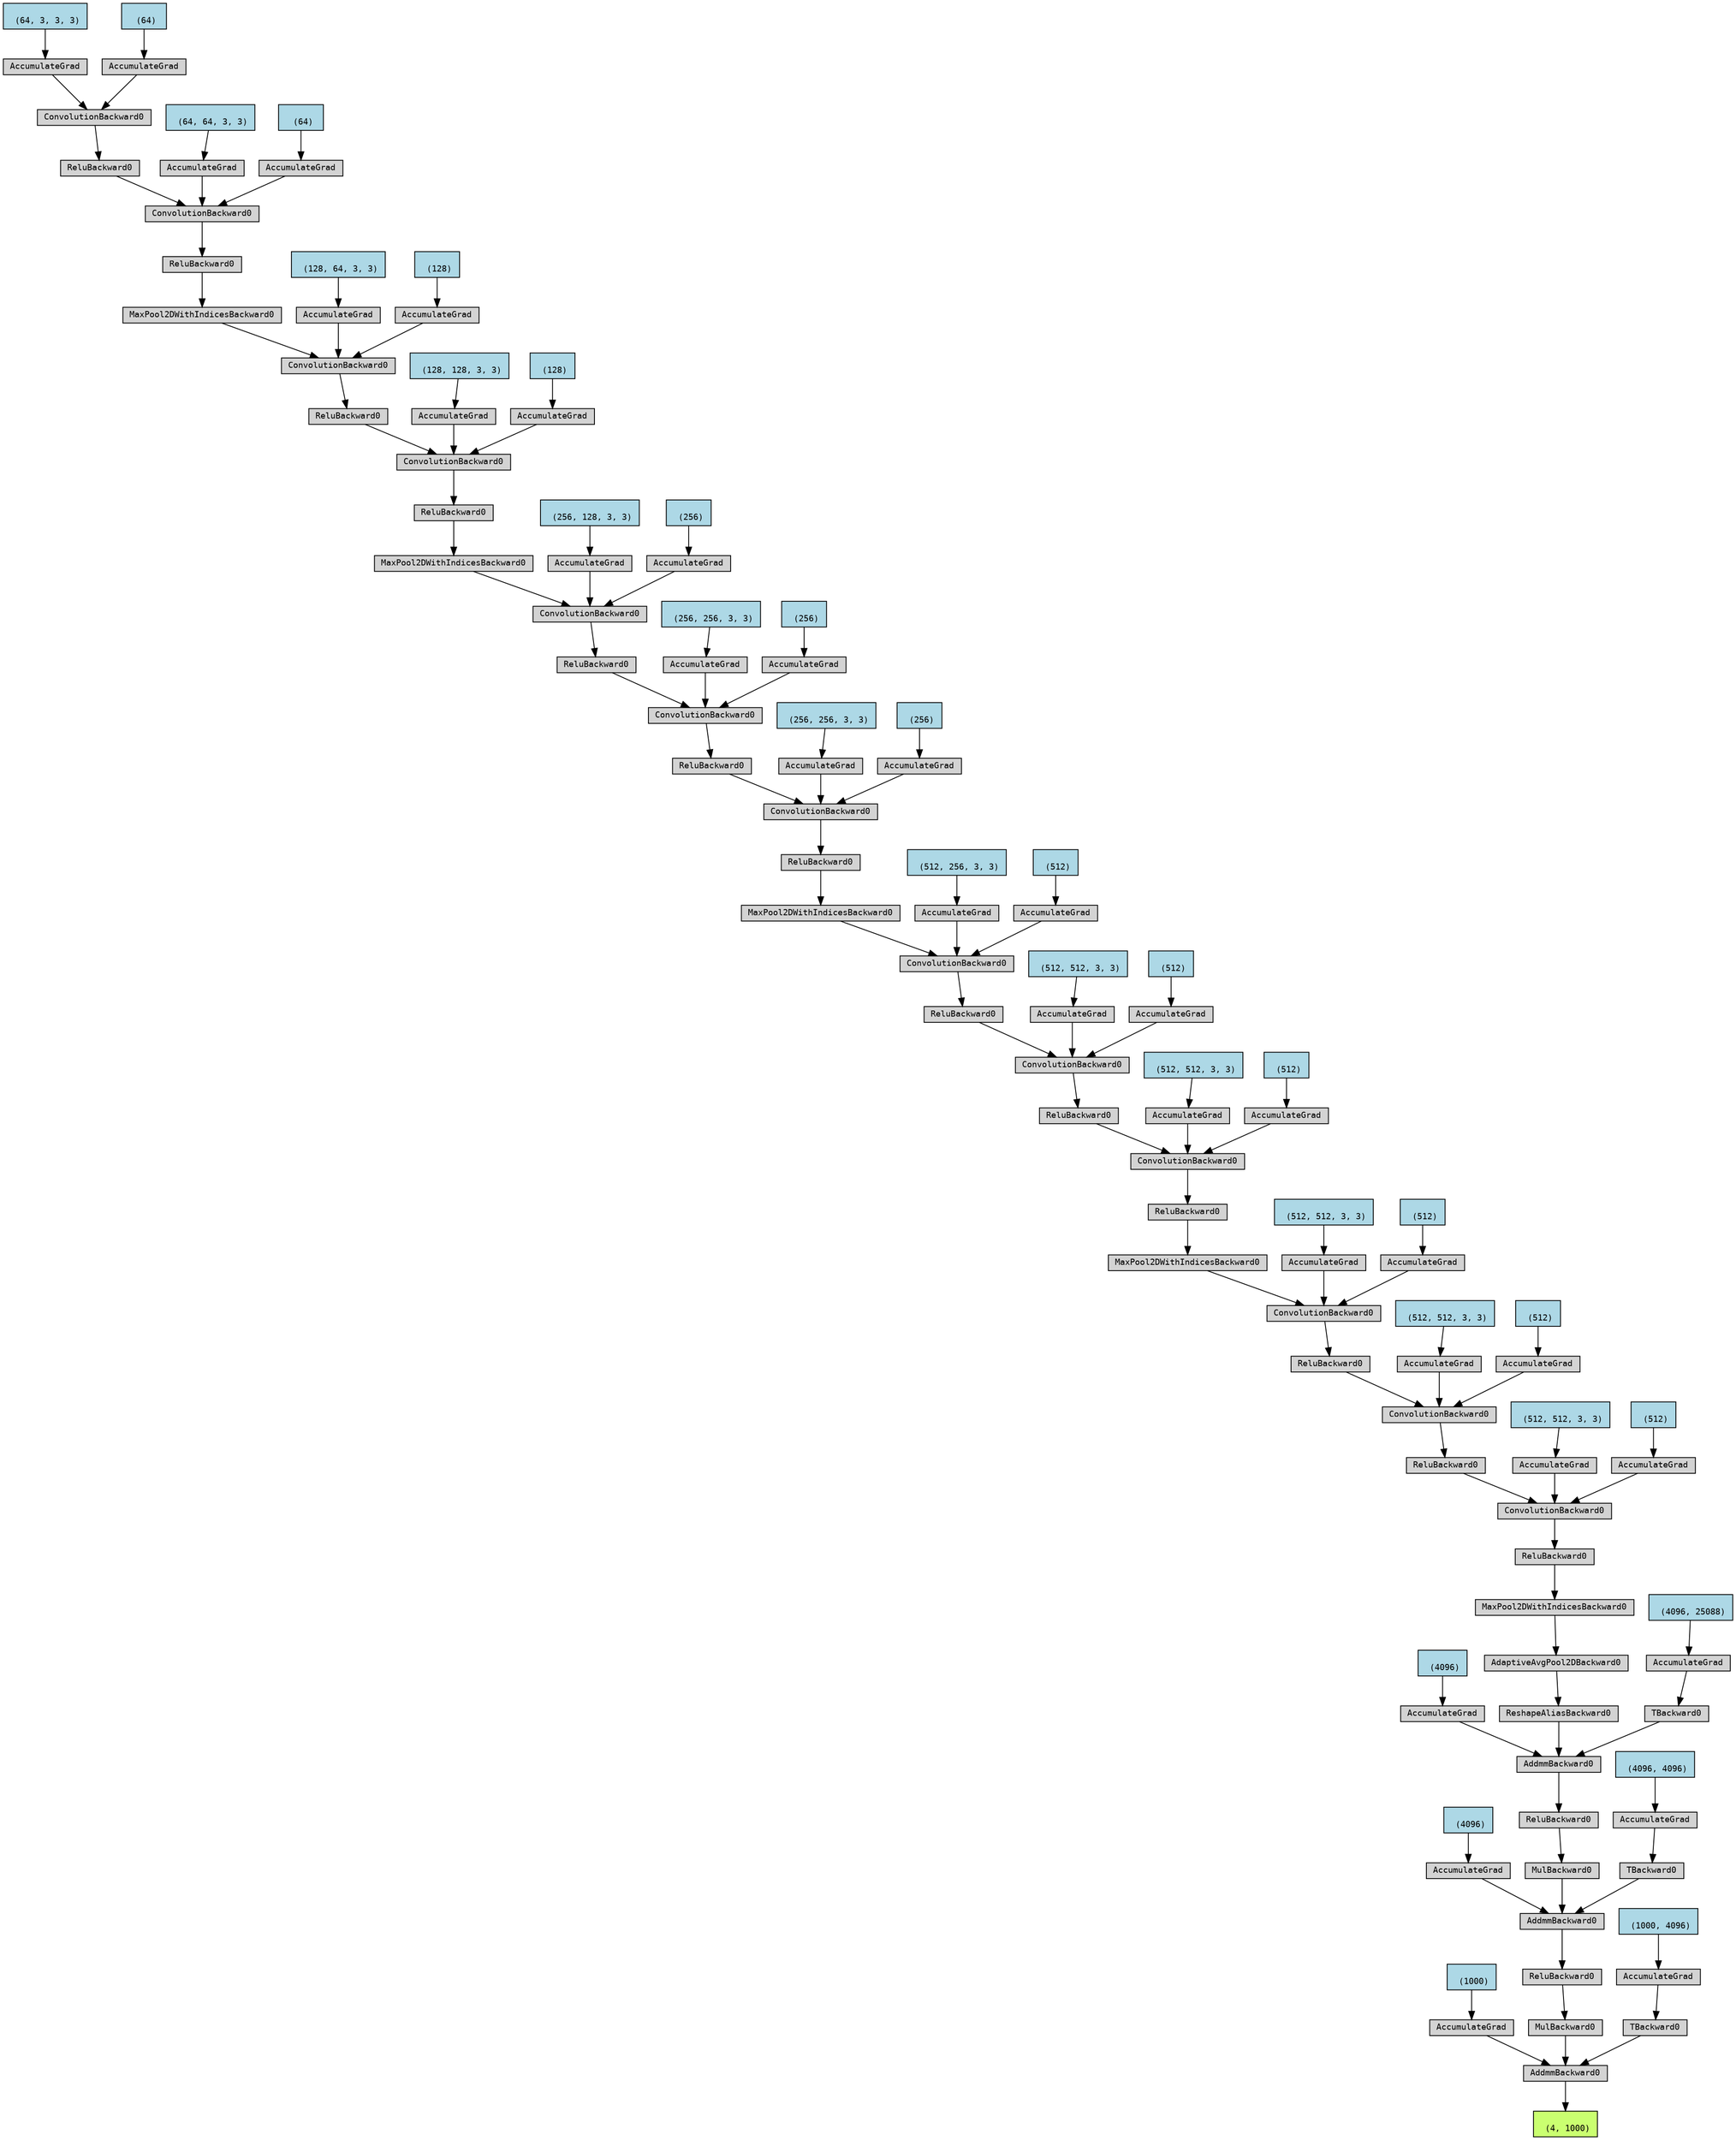 digraph {
	graph [size="32.25,32.25"]
	node [align=left fontname=monospace fontsize=10 height=0.2 ranksep=0.1 shape=box style=filled]
	4927390640 [label="
 (4, 1000)" fillcolor=darkolivegreen1]
	4927301088 [label=AddmmBackward0]
	4927301184 -> 4927301088
	4927192256 [label="
 (1000)" fillcolor=lightblue]
	4927192256 -> 4927301184
	4927301184 [label=AccumulateGrad]
	4927301136 -> 4927301088
	4927301136 [label=MulBackward0]
	4927300992 -> 4927301136
	4927300992 [label=ReluBackward0]
	4927301328 -> 4927300992
	4927301328 [label=AddmmBackward0]
	4927301424 -> 4927301328
	4927192096 [label="
 (4096)" fillcolor=lightblue]
	4927192096 -> 4927301424
	4927301424 [label=AccumulateGrad]
	4927301376 -> 4927301328
	4927301376 [label=MulBackward0]
	4927301520 -> 4927301376
	4927301520 [label=ReluBackward0]
	4927301712 -> 4927301520
	4927301712 [label=AddmmBackward0]
	4927301808 -> 4927301712
	4927191936 [label="
 (4096)" fillcolor=lightblue]
	4927191936 -> 4927301808
	4927301808 [label=AccumulateGrad]
	4927301760 -> 4927301712
	4927301760 [label=ReshapeAliasBackward0]
	4927301904 -> 4927301760
	4927301904 [label=AdaptiveAvgPool2DBackward0]
	4927302096 -> 4927301904
	4927302096 [label=MaxPool2DWithIndicesBackward0]
	4927302192 -> 4927302096
	4927302192 [label=ReluBackward0]
	4927302288 -> 4927302192
	4927302288 [label=ConvolutionBackward0]
	4927302384 -> 4927302288
	4927302384 [label=ReluBackward0]
	4927302576 -> 4927302384
	4927302576 [label=ConvolutionBackward0]
	4927302672 -> 4927302576
	4927302672 [label=ReluBackward0]
	4927302864 -> 4927302672
	4927302864 [label=ConvolutionBackward0]
	4927302960 -> 4927302864
	4927302960 [label=MaxPool2DWithIndicesBackward0]
	4927303152 -> 4927302960
	4927303152 [label=ReluBackward0]
	4927303248 -> 4927303152
	4927303248 [label=ConvolutionBackward0]
	4927303344 -> 4927303248
	4927303344 [label=ReluBackward0]
	4927303536 -> 4927303344
	4927303536 [label=ConvolutionBackward0]
	4927303632 -> 4927303536
	4927303632 [label=ReluBackward0]
	4927414480 -> 4927303632
	4927414480 [label=ConvolutionBackward0]
	4927414576 -> 4927414480
	4927414576 [label=MaxPool2DWithIndicesBackward0]
	4927414768 -> 4927414576
	4927414768 [label=ReluBackward0]
	4927414864 -> 4927414768
	4927414864 [label=ConvolutionBackward0]
	4927414960 -> 4927414864
	4927414960 [label=ReluBackward0]
	4927415152 -> 4927414960
	4927415152 [label=ConvolutionBackward0]
	4927415248 -> 4927415152
	4927415248 [label=ReluBackward0]
	4927415440 -> 4927415248
	4927415440 [label=ConvolutionBackward0]
	4927415536 -> 4927415440
	4927415536 [label=MaxPool2DWithIndicesBackward0]
	4927415728 -> 4927415536
	4927415728 [label=ReluBackward0]
	4927415824 -> 4927415728
	4927415824 [label=ConvolutionBackward0]
	4927415920 -> 4927415824
	4927415920 [label=ReluBackward0]
	4927416112 -> 4927415920
	4927416112 [label=ConvolutionBackward0]
	4927416208 -> 4927416112
	4927416208 [label=MaxPool2DWithIndicesBackward0]
	4927416400 -> 4927416208
	4927416400 [label=ReluBackward0]
	4927416448 -> 4927416400
	4927416448 [label=ConvolutionBackward0]
	4927416592 -> 4927416448
	4927416592 [label=ReluBackward0]
	4927416880 -> 4927416592
	4927416880 [label=ConvolutionBackward0]
	4927416928 -> 4927416880
	4927189536 [label="
 (64, 3, 3, 3)" fillcolor=lightblue]
	4927189536 -> 4927416928
	4927416928 [label=AccumulateGrad]
	4927416784 -> 4927416880
	4927189616 [label="
 (64)" fillcolor=lightblue]
	4927189616 -> 4927416784
	4927416784 [label=AccumulateGrad]
	4927416544 -> 4927416448
	4927128736 [label="
 (64, 64, 3, 3)" fillcolor=lightblue]
	4927128736 -> 4927416544
	4927416544 [label=AccumulateGrad]
	4927416688 -> 4927416448
	4927128256 [label="
 (64)" fillcolor=lightblue]
	4927128256 -> 4927416688
	4927416688 [label=AccumulateGrad]
	4927416160 -> 4927416112
	4926837600 [label="
 (128, 64, 3, 3)" fillcolor=lightblue]
	4926837600 -> 4927416160
	4927416160 [label=AccumulateGrad]
	4927416016 -> 4927416112
	4923479920 [label="
 (128)" fillcolor=lightblue]
	4923479920 -> 4927416016
	4927416016 [label=AccumulateGrad]
	4927415872 -> 4927415824
	4927189456 [label="
 (128, 128, 3, 3)" fillcolor=lightblue]
	4927189456 -> 4927415872
	4927415872 [label=AccumulateGrad]
	4927415632 -> 4927415824
	4927189696 [label="
 (128)" fillcolor=lightblue]
	4927189696 -> 4927415632
	4927415632 [label=AccumulateGrad]
	4927415488 -> 4927415440
	4927189856 [label="
 (256, 128, 3, 3)" fillcolor=lightblue]
	4927189856 -> 4927415488
	4927415488 [label=AccumulateGrad]
	4927415344 -> 4927415440
	4927189936 [label="
 (256)" fillcolor=lightblue]
	4927189936 -> 4927415344
	4927415344 [label=AccumulateGrad]
	4927415200 -> 4927415152
	4927190016 [label="
 (256, 256, 3, 3)" fillcolor=lightblue]
	4927190016 -> 4927415200
	4927415200 [label=AccumulateGrad]
	4927415056 -> 4927415152
	4927190096 [label="
 (256)" fillcolor=lightblue]
	4927190096 -> 4927415056
	4927415056 [label=AccumulateGrad]
	4927414912 -> 4927414864
	4927190256 [label="
 (256, 256, 3, 3)" fillcolor=lightblue]
	4927190256 -> 4927414912
	4927414912 [label=AccumulateGrad]
	4927414672 -> 4927414864
	4927190336 [label="
 (256)" fillcolor=lightblue]
	4927190336 -> 4927414672
	4927414672 [label=AccumulateGrad]
	4927414528 -> 4927414480
	4927190496 [label="
 (512, 256, 3, 3)" fillcolor=lightblue]
	4927190496 -> 4927414528
	4927414528 [label=AccumulateGrad]
	4927414384 -> 4927414480
	4927190576 [label="
 (512)" fillcolor=lightblue]
	4927190576 -> 4927414384
	4927414384 [label=AccumulateGrad]
	4927303584 -> 4927303536
	4927190736 [label="
 (512, 512, 3, 3)" fillcolor=lightblue]
	4927190736 -> 4927303584
	4927303584 [label=AccumulateGrad]
	4927303440 -> 4927303536
	4927190816 [label="
 (512)" fillcolor=lightblue]
	4927190816 -> 4927303440
	4927303440 [label=AccumulateGrad]
	4927303296 -> 4927303248
	4927190976 [label="
 (512, 512, 3, 3)" fillcolor=lightblue]
	4927190976 -> 4927303296
	4927303296 [label=AccumulateGrad]
	4927303056 -> 4927303248
	4927191056 [label="
 (512)" fillcolor=lightblue]
	4927191056 -> 4927303056
	4927303056 [label=AccumulateGrad]
	4927302912 -> 4927302864
	4927191216 [label="
 (512, 512, 3, 3)" fillcolor=lightblue]
	4927191216 -> 4927302912
	4927302912 [label=AccumulateGrad]
	4927302768 -> 4927302864
	4927191296 [label="
 (512)" fillcolor=lightblue]
	4927191296 -> 4927302768
	4927302768 [label=AccumulateGrad]
	4927302624 -> 4927302576
	4927191456 [label="
 (512, 512, 3, 3)" fillcolor=lightblue]
	4927191456 -> 4927302624
	4927302624 [label=AccumulateGrad]
	4927302480 -> 4927302576
	4927191536 [label="
 (512)" fillcolor=lightblue]
	4927191536 -> 4927302480
	4927302480 [label=AccumulateGrad]
	4927302336 -> 4927302288
	4927191696 [label="
 (512, 512, 3, 3)" fillcolor=lightblue]
	4927191696 -> 4927302336
	4927302336 [label=AccumulateGrad]
	4927302000 -> 4927302288
	4927191776 [label="
 (512)" fillcolor=lightblue]
	4927191776 -> 4927302000
	4927302000 [label=AccumulateGrad]
	4927301616 -> 4927301712
	4927301616 [label=TBackward0]
	4927302144 -> 4927301616
	4927191856 [label="
 (4096, 25088)" fillcolor=lightblue]
	4927191856 -> 4927302144
	4927302144 [label=AccumulateGrad]
	4927301232 -> 4927301328
	4927301232 [label=TBackward0]
	4927301856 -> 4927301232
	4927192016 [label="
 (4096, 4096)" fillcolor=lightblue]
	4927192016 -> 4927301856
	4927301856 [label=AccumulateGrad]
	4927301040 -> 4927301088
	4927301040 [label=TBackward0]
	4927301472 -> 4927301040
	4927192176 [label="
 (1000, 4096)" fillcolor=lightblue]
	4927192176 -> 4927301472
	4927301472 [label=AccumulateGrad]
	4927301088 -> 4927390640
}
